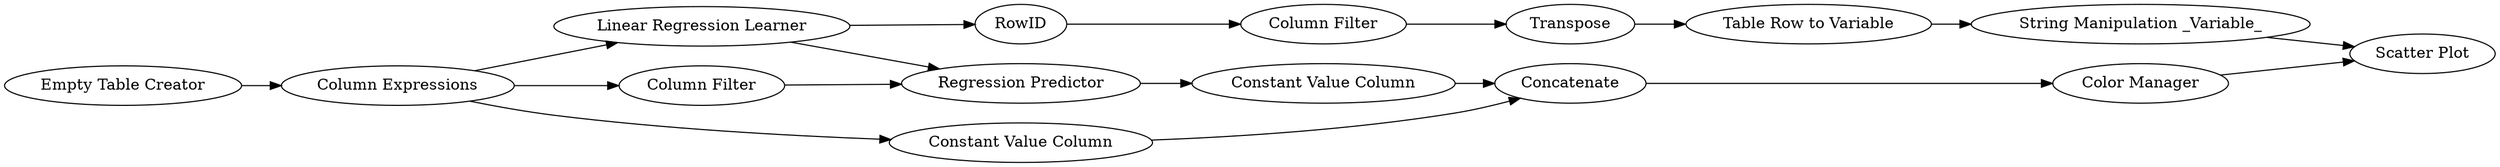 digraph {
	7 -> 8
	9 -> 3
	15 -> 3
	4 -> 5
	2 -> 10
	10 -> 14
	2 -> 13
	11 -> 14
	8 -> 9
	2 -> 4
	4 -> 12
	5 -> 6
	14 -> 15
	1 -> 2
	6 -> 7
	12 -> 11
	13 -> 12
	5 [label=RowID]
	14 [label=Concatenate]
	13 [label="Column Filter"]
	1 [label="Empty Table Creator"]
	7 [label=Transpose]
	9 [label="String Manipulation _Variable_"]
	11 [label="Constant Value Column"]
	4 [label="Linear Regression Learner"]
	6 [label="Column Filter"]
	8 [label="Table Row to Variable"]
	15 [label="Color Manager"]
	12 [label="Regression Predictor"]
	3 [label="Scatter Plot"]
	2 [label="Column Expressions"]
	10 [label="Constant Value Column"]
	rankdir=LR
}
